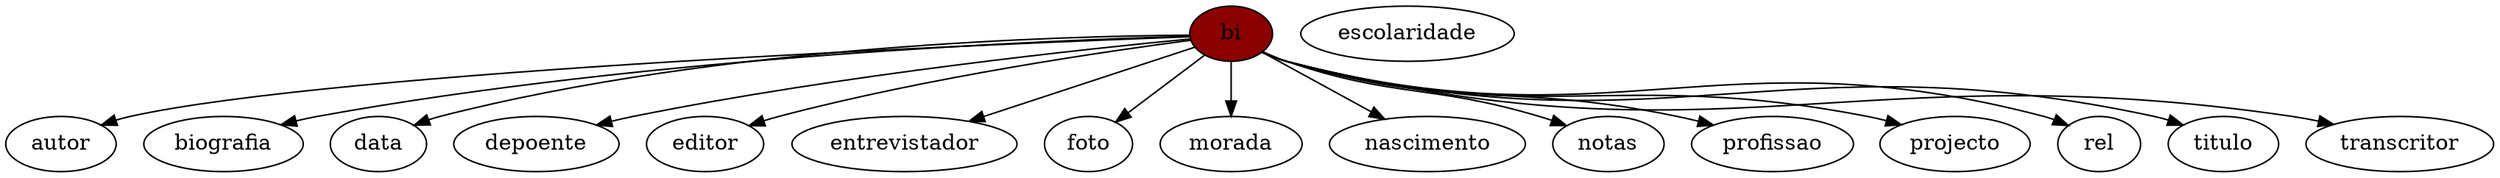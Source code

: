 digraph dependencies {
	"autor" [style=filled, fillcolor=white];
	bi -> autor;
	bi -> biografia;
	bi -> data;
	bi -> depoente;
	bi -> editor;
	bi -> entrevistador;
	bi -> foto;
	bi -> morada;
	bi -> nascimento;
	bi -> notas;
	bi -> profissao;
	bi -> projecto;
	bi -> rel;
	bi -> titulo;
	bi -> transcritor;
	"bi" [style=filled, fillcolor=red4];
	"biografia" [style=filled, fillcolor=white];
	"data" [style=filled, fillcolor=white];
	"depoente" [style=filled, fillcolor=white];
	"editor" [style=filled, fillcolor=white];
	"entrevistador" [style=filled, fillcolor=white];
	"escolaridade" [style=filled, fillcolor=white];
	"foto" [style=filled, fillcolor=white];
	"morada" [style=filled, fillcolor=white];
	"nascimento" [style=filled, fillcolor=white];
	"notas" [style=filled, fillcolor=white];
	"profissao" [style=filled, fillcolor=white];
	"projecto" [style=filled, fillcolor=white];
	"rel" [style=filled, fillcolor=white];
	"titulo" [style=filled, fillcolor=white];
	"transcritor" [style=filled, fillcolor=white];
}